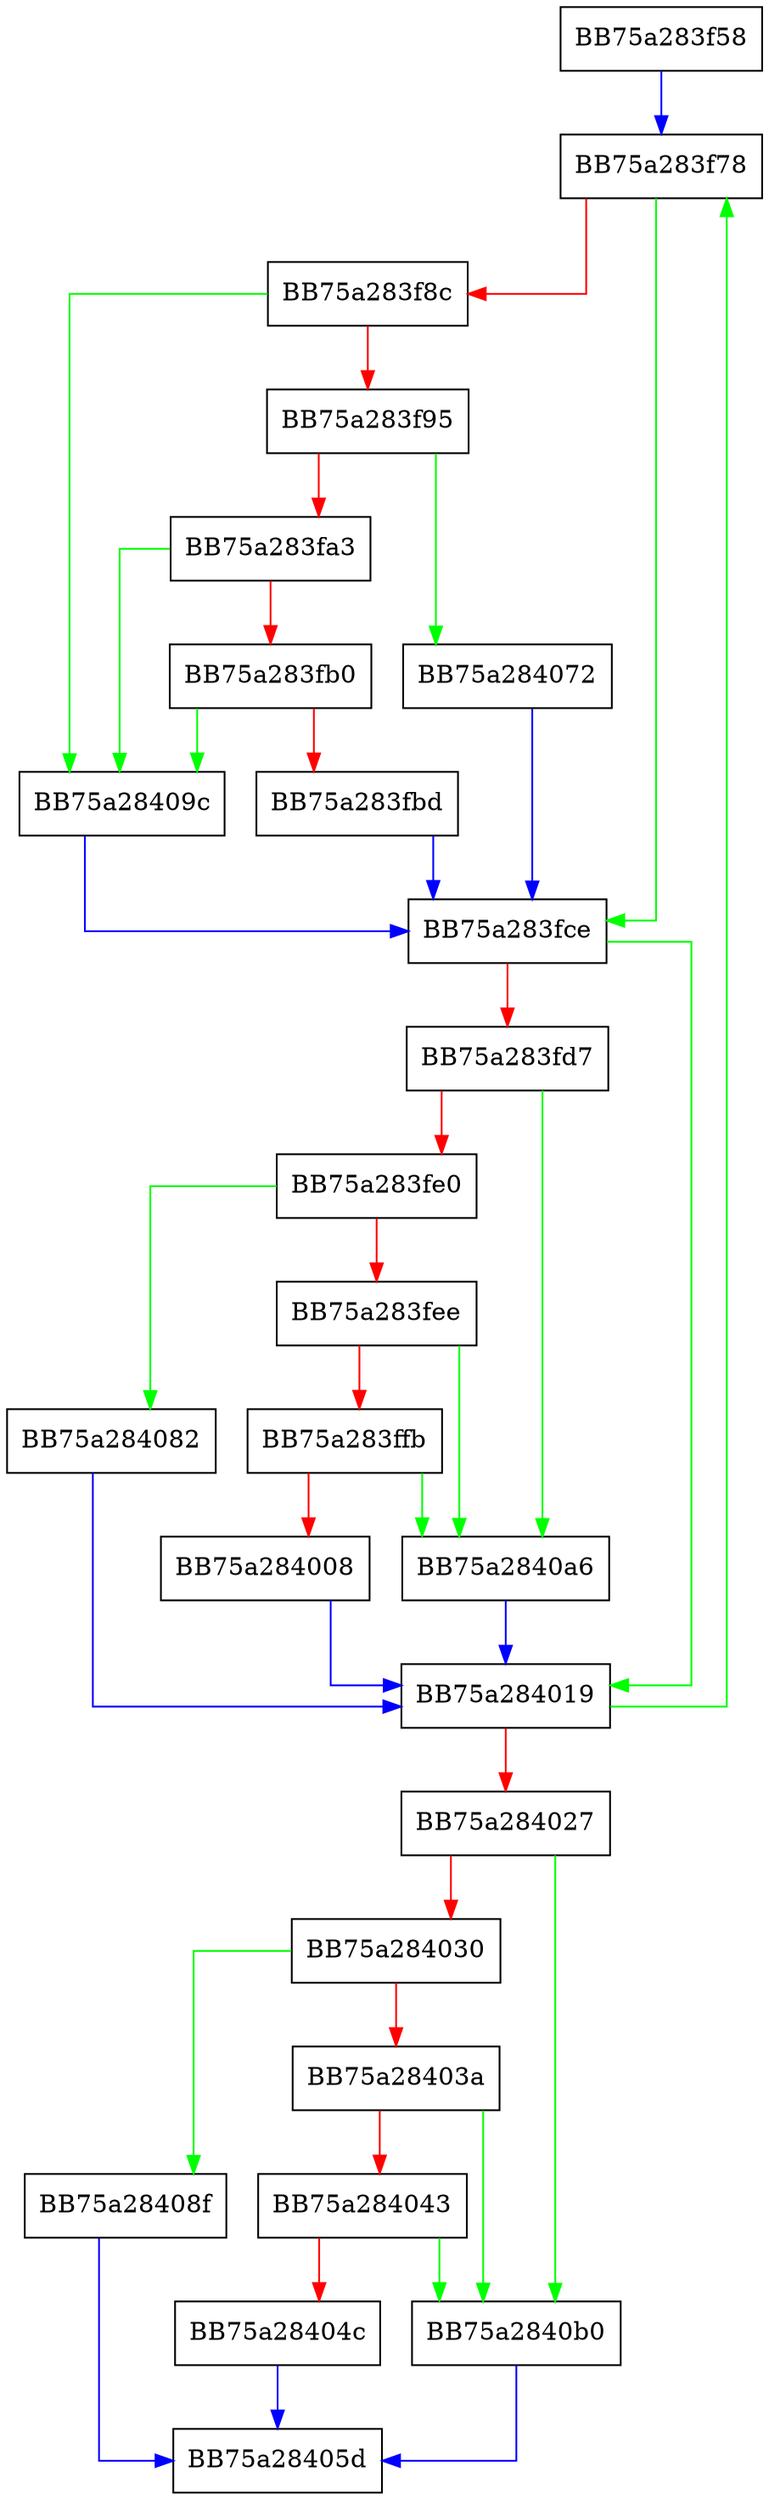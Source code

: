 digraph exprListDeleteNN {
  node [shape="box"];
  graph [splines=ortho];
  BB75a283f58 -> BB75a283f78 [color="blue"];
  BB75a283f78 -> BB75a283fce [color="green"];
  BB75a283f78 -> BB75a283f8c [color="red"];
  BB75a283f8c -> BB75a28409c [color="green"];
  BB75a283f8c -> BB75a283f95 [color="red"];
  BB75a283f95 -> BB75a284072 [color="green"];
  BB75a283f95 -> BB75a283fa3 [color="red"];
  BB75a283fa3 -> BB75a28409c [color="green"];
  BB75a283fa3 -> BB75a283fb0 [color="red"];
  BB75a283fb0 -> BB75a28409c [color="green"];
  BB75a283fb0 -> BB75a283fbd [color="red"];
  BB75a283fbd -> BB75a283fce [color="blue"];
  BB75a283fce -> BB75a284019 [color="green"];
  BB75a283fce -> BB75a283fd7 [color="red"];
  BB75a283fd7 -> BB75a2840a6 [color="green"];
  BB75a283fd7 -> BB75a283fe0 [color="red"];
  BB75a283fe0 -> BB75a284082 [color="green"];
  BB75a283fe0 -> BB75a283fee [color="red"];
  BB75a283fee -> BB75a2840a6 [color="green"];
  BB75a283fee -> BB75a283ffb [color="red"];
  BB75a283ffb -> BB75a2840a6 [color="green"];
  BB75a283ffb -> BB75a284008 [color="red"];
  BB75a284008 -> BB75a284019 [color="blue"];
  BB75a284019 -> BB75a283f78 [color="green"];
  BB75a284019 -> BB75a284027 [color="red"];
  BB75a284027 -> BB75a2840b0 [color="green"];
  BB75a284027 -> BB75a284030 [color="red"];
  BB75a284030 -> BB75a28408f [color="green"];
  BB75a284030 -> BB75a28403a [color="red"];
  BB75a28403a -> BB75a2840b0 [color="green"];
  BB75a28403a -> BB75a284043 [color="red"];
  BB75a284043 -> BB75a2840b0 [color="green"];
  BB75a284043 -> BB75a28404c [color="red"];
  BB75a28404c -> BB75a28405d [color="blue"];
  BB75a284072 -> BB75a283fce [color="blue"];
  BB75a284082 -> BB75a284019 [color="blue"];
  BB75a28408f -> BB75a28405d [color="blue"];
  BB75a28409c -> BB75a283fce [color="blue"];
  BB75a2840a6 -> BB75a284019 [color="blue"];
  BB75a2840b0 -> BB75a28405d [color="blue"];
}